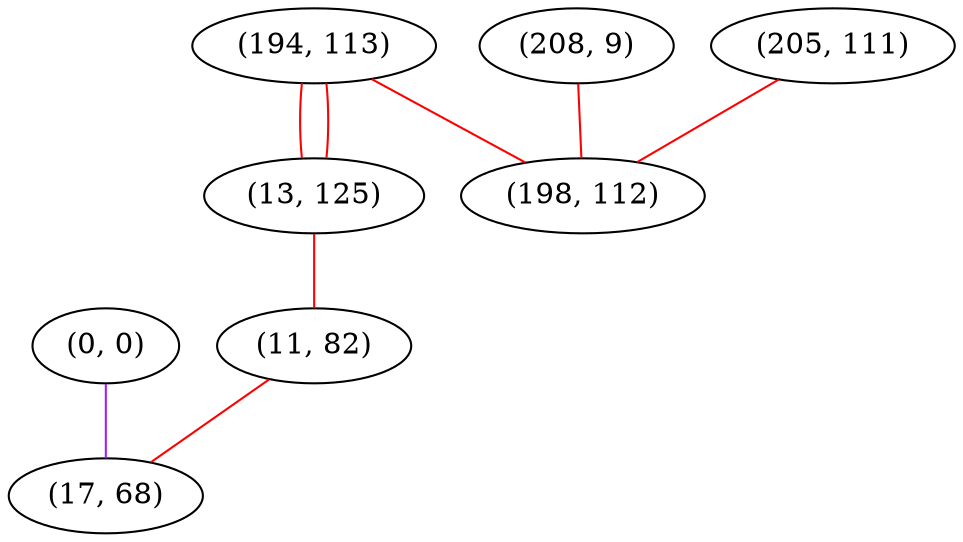 graph "" {
"(0, 0)";
"(194, 113)";
"(208, 9)";
"(205, 111)";
"(13, 125)";
"(11, 82)";
"(198, 112)";
"(17, 68)";
"(0, 0)" -- "(17, 68)"  [color=purple, key=0, weight=4];
"(194, 113)" -- "(13, 125)"  [color=red, key=0, weight=1];
"(194, 113)" -- "(13, 125)"  [color=red, key=1, weight=1];
"(194, 113)" -- "(198, 112)"  [color=red, key=0, weight=1];
"(208, 9)" -- "(198, 112)"  [color=red, key=0, weight=1];
"(205, 111)" -- "(198, 112)"  [color=red, key=0, weight=1];
"(13, 125)" -- "(11, 82)"  [color=red, key=0, weight=1];
"(11, 82)" -- "(17, 68)"  [color=red, key=0, weight=1];
}
